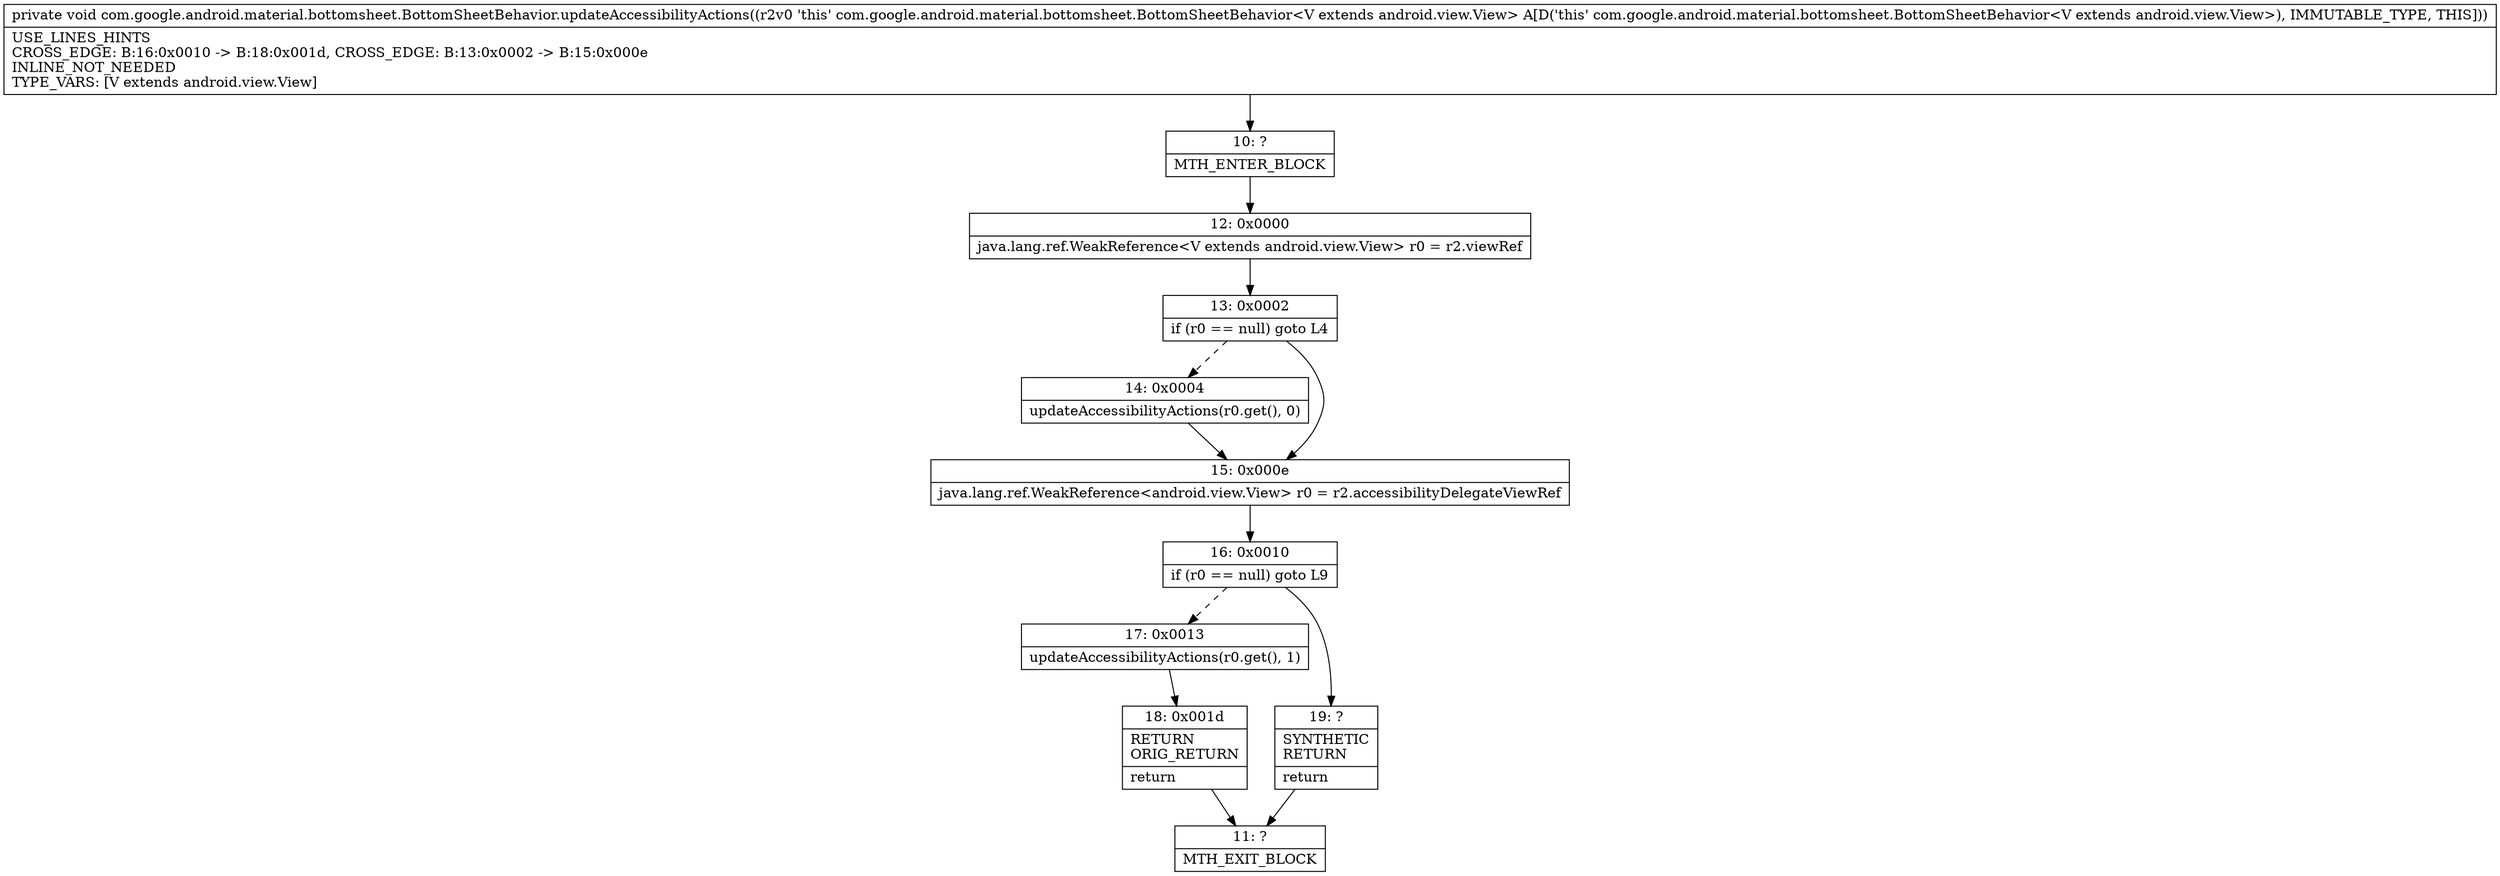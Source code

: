 digraph "CFG forcom.google.android.material.bottomsheet.BottomSheetBehavior.updateAccessibilityActions()V" {
Node_10 [shape=record,label="{10\:\ ?|MTH_ENTER_BLOCK\l}"];
Node_12 [shape=record,label="{12\:\ 0x0000|java.lang.ref.WeakReference\<V extends android.view.View\> r0 = r2.viewRef\l}"];
Node_13 [shape=record,label="{13\:\ 0x0002|if (r0 == null) goto L4\l}"];
Node_14 [shape=record,label="{14\:\ 0x0004|updateAccessibilityActions(r0.get(), 0)\l}"];
Node_15 [shape=record,label="{15\:\ 0x000e|java.lang.ref.WeakReference\<android.view.View\> r0 = r2.accessibilityDelegateViewRef\l}"];
Node_16 [shape=record,label="{16\:\ 0x0010|if (r0 == null) goto L9\l}"];
Node_17 [shape=record,label="{17\:\ 0x0013|updateAccessibilityActions(r0.get(), 1)\l}"];
Node_18 [shape=record,label="{18\:\ 0x001d|RETURN\lORIG_RETURN\l|return\l}"];
Node_11 [shape=record,label="{11\:\ ?|MTH_EXIT_BLOCK\l}"];
Node_19 [shape=record,label="{19\:\ ?|SYNTHETIC\lRETURN\l|return\l}"];
MethodNode[shape=record,label="{private void com.google.android.material.bottomsheet.BottomSheetBehavior.updateAccessibilityActions((r2v0 'this' com.google.android.material.bottomsheet.BottomSheetBehavior\<V extends android.view.View\> A[D('this' com.google.android.material.bottomsheet.BottomSheetBehavior\<V extends android.view.View\>), IMMUTABLE_TYPE, THIS]))  | USE_LINES_HINTS\lCROSS_EDGE: B:16:0x0010 \-\> B:18:0x001d, CROSS_EDGE: B:13:0x0002 \-\> B:15:0x000e\lINLINE_NOT_NEEDED\lTYPE_VARS: [V extends android.view.View]\l}"];
MethodNode -> Node_10;Node_10 -> Node_12;
Node_12 -> Node_13;
Node_13 -> Node_14[style=dashed];
Node_13 -> Node_15;
Node_14 -> Node_15;
Node_15 -> Node_16;
Node_16 -> Node_17[style=dashed];
Node_16 -> Node_19;
Node_17 -> Node_18;
Node_18 -> Node_11;
Node_19 -> Node_11;
}

